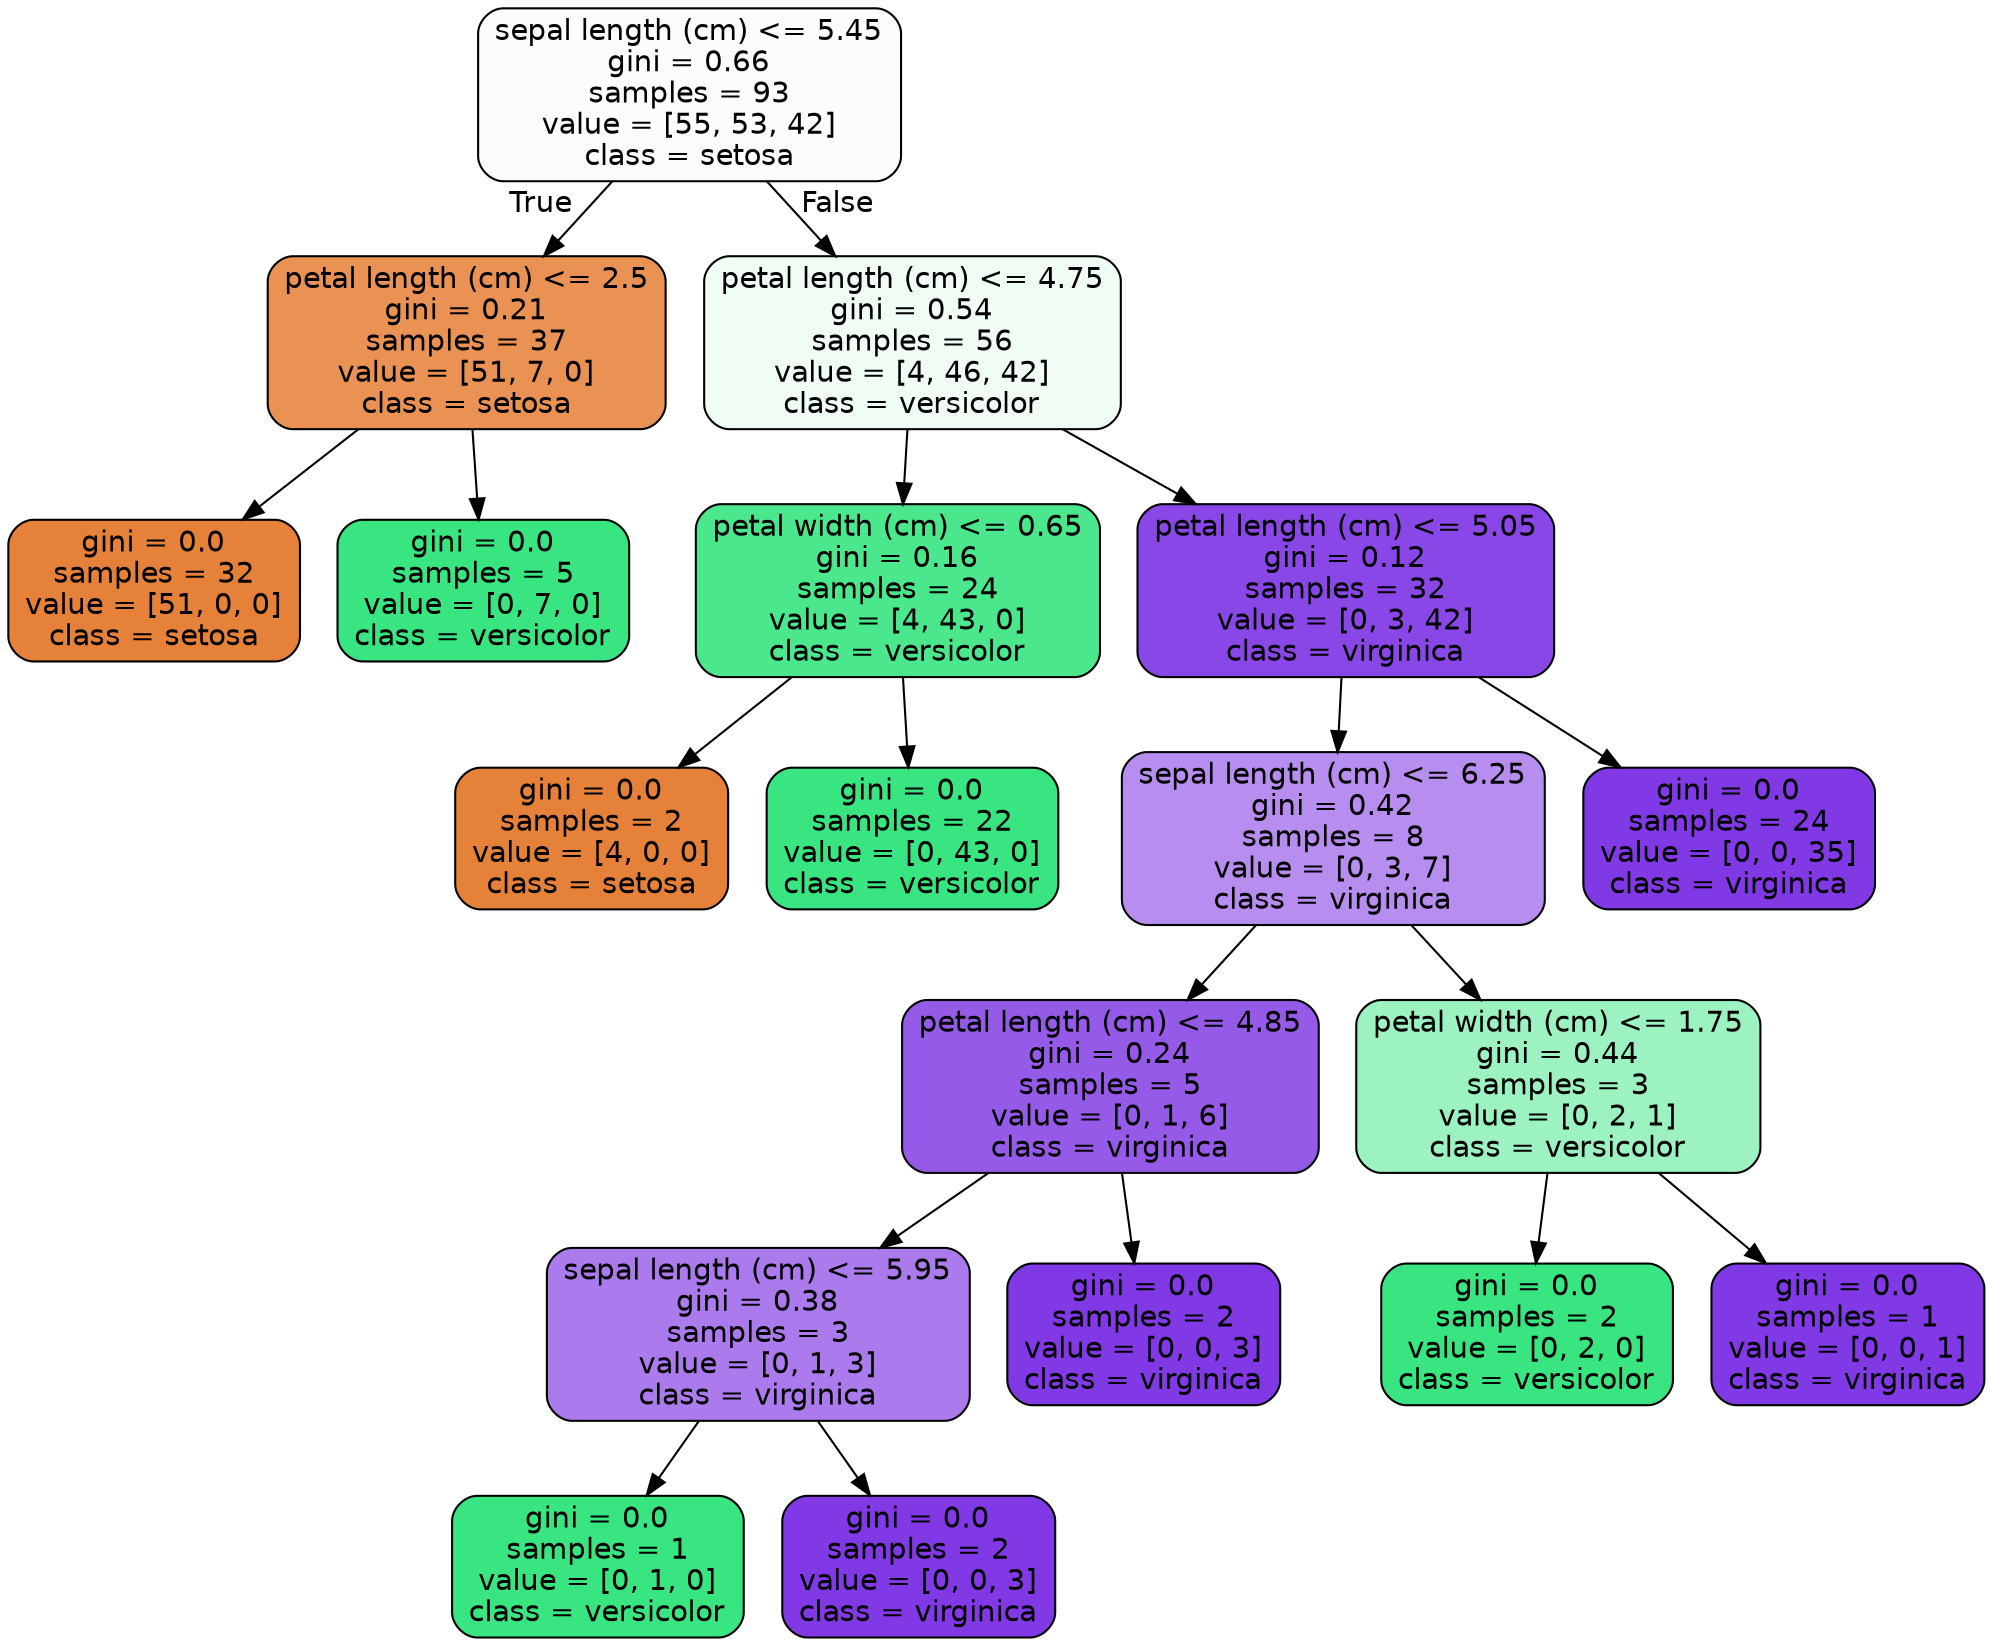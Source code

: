 digraph Tree {
node [shape=box, style="filled, rounded", color="black", fontname="helvetica"] ;
edge [fontname="helvetica"] ;
0 [label="sepal length (cm) <= 5.45\ngini = 0.66\nsamples = 93\nvalue = [55, 53, 42]\nclass = setosa", fillcolor="#fefcfb"] ;
1 [label="petal length (cm) <= 2.5\ngini = 0.21\nsamples = 37\nvalue = [51, 7, 0]\nclass = setosa", fillcolor="#e99254"] ;
0 -> 1 [labeldistance=2.5, labelangle=45, headlabel="True"] ;
2 [label="gini = 0.0\nsamples = 32\nvalue = [51, 0, 0]\nclass = setosa", fillcolor="#e58139"] ;
1 -> 2 ;
3 [label="gini = 0.0\nsamples = 5\nvalue = [0, 7, 0]\nclass = versicolor", fillcolor="#39e581"] ;
1 -> 3 ;
4 [label="petal length (cm) <= 4.75\ngini = 0.54\nsamples = 56\nvalue = [4, 46, 42]\nclass = versicolor", fillcolor="#effdf5"] ;
0 -> 4 [labeldistance=2.5, labelangle=-45, headlabel="False"] ;
5 [label="petal width (cm) <= 0.65\ngini = 0.16\nsamples = 24\nvalue = [4, 43, 0]\nclass = versicolor", fillcolor="#4be78d"] ;
4 -> 5 ;
6 [label="gini = 0.0\nsamples = 2\nvalue = [4, 0, 0]\nclass = setosa", fillcolor="#e58139"] ;
5 -> 6 ;
7 [label="gini = 0.0\nsamples = 22\nvalue = [0, 43, 0]\nclass = versicolor", fillcolor="#39e581"] ;
5 -> 7 ;
8 [label="petal length (cm) <= 5.05\ngini = 0.12\nsamples = 32\nvalue = [0, 3, 42]\nclass = virginica", fillcolor="#8a47e7"] ;
4 -> 8 ;
9 [label="sepal length (cm) <= 6.25\ngini = 0.42\nsamples = 8\nvalue = [0, 3, 7]\nclass = virginica", fillcolor="#b78ef0"] ;
8 -> 9 ;
10 [label="petal length (cm) <= 4.85\ngini = 0.24\nsamples = 5\nvalue = [0, 1, 6]\nclass = virginica", fillcolor="#965ae9"] ;
9 -> 10 ;
11 [label="sepal length (cm) <= 5.95\ngini = 0.38\nsamples = 3\nvalue = [0, 1, 3]\nclass = virginica", fillcolor="#ab7bee"] ;
10 -> 11 ;
12 [label="gini = 0.0\nsamples = 1\nvalue = [0, 1, 0]\nclass = versicolor", fillcolor="#39e581"] ;
11 -> 12 ;
13 [label="gini = 0.0\nsamples = 2\nvalue = [0, 0, 3]\nclass = virginica", fillcolor="#8139e5"] ;
11 -> 13 ;
14 [label="gini = 0.0\nsamples = 2\nvalue = [0, 0, 3]\nclass = virginica", fillcolor="#8139e5"] ;
10 -> 14 ;
15 [label="petal width (cm) <= 1.75\ngini = 0.44\nsamples = 3\nvalue = [0, 2, 1]\nclass = versicolor", fillcolor="#9cf2c0"] ;
9 -> 15 ;
16 [label="gini = 0.0\nsamples = 2\nvalue = [0, 2, 0]\nclass = versicolor", fillcolor="#39e581"] ;
15 -> 16 ;
17 [label="gini = 0.0\nsamples = 1\nvalue = [0, 0, 1]\nclass = virginica", fillcolor="#8139e5"] ;
15 -> 17 ;
18 [label="gini = 0.0\nsamples = 24\nvalue = [0, 0, 35]\nclass = virginica", fillcolor="#8139e5"] ;
8 -> 18 ;
}